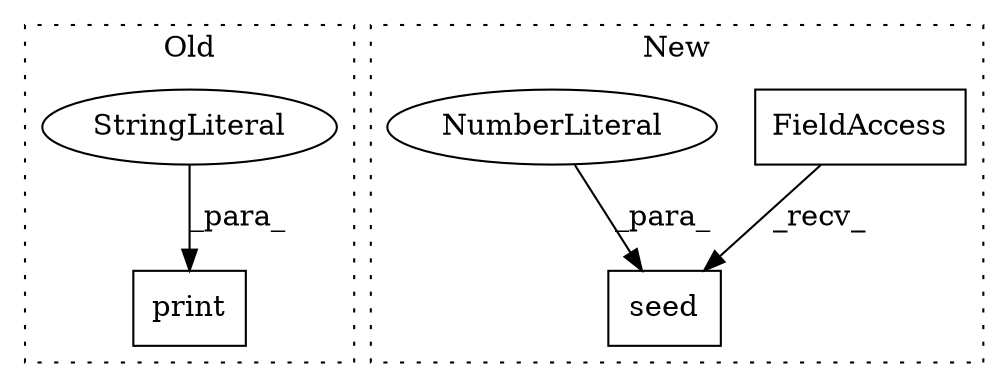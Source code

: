 digraph G {
subgraph cluster0 {
1 [label="print" a="32" s="1051,1100" l="6,1" shape="box"];
5 [label="StringLiteral" a="45" s="1057" l="43" shape="ellipse"];
label = "Old";
style="dotted";
}
subgraph cluster1 {
2 [label="seed" a="32" s="1044,1051" l="5,1" shape="box"];
3 [label="FieldAccess" a="22" s="1031" l="12" shape="box"];
4 [label="NumberLiteral" a="34" s="1049" l="2" shape="ellipse"];
label = "New";
style="dotted";
}
3 -> 2 [label="_recv_"];
4 -> 2 [label="_para_"];
5 -> 1 [label="_para_"];
}